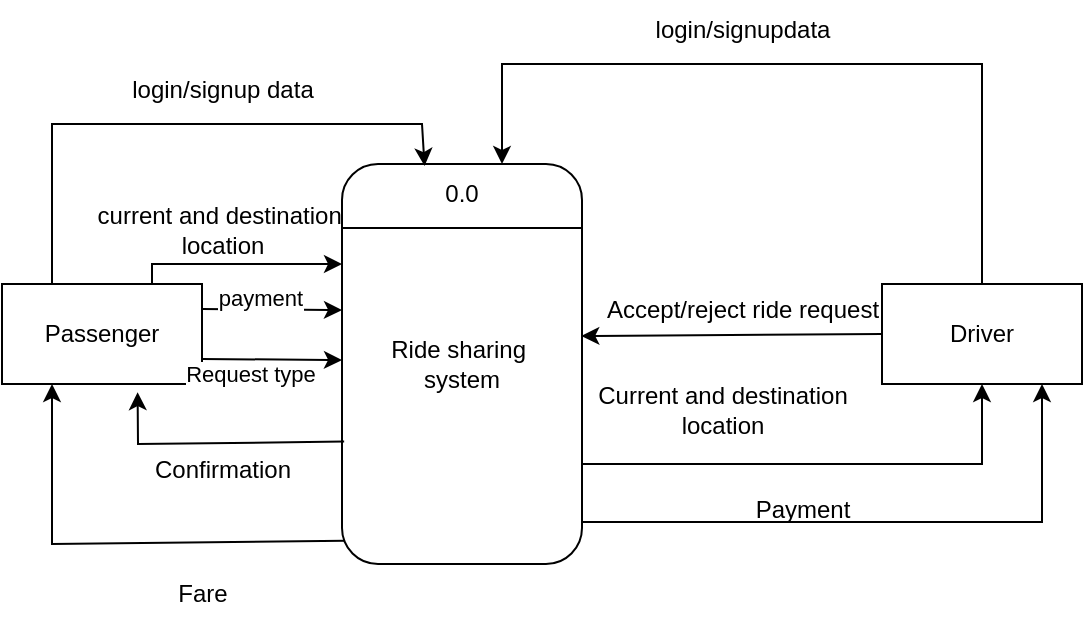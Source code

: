 <mxfile version="24.7.5" pages="3">
  <diagram name="Page-1" id="g0Rp4P3UHY9vCspjYgcO">
    <mxGraphModel dx="651" dy="766" grid="1" gridSize="10" guides="1" tooltips="1" connect="1" arrows="1" fold="1" page="1" pageScale="1" pageWidth="850" pageHeight="1100" math="0" shadow="0">
      <root>
        <mxCell id="0" />
        <mxCell id="1" parent="0" />
        <mxCell id="p2lw8mrRgmM8_jqOG38P-6" value="" style="group" vertex="1" connectable="0" parent="1">
          <mxGeometry x="240" y="290" width="120" height="200" as="geometry" />
        </mxCell>
        <mxCell id="p2lw8mrRgmM8_jqOG38P-3" value="Ride sharing&amp;nbsp;&lt;div&gt;system&lt;/div&gt;" style="rounded=1;whiteSpace=wrap;html=1;" vertex="1" parent="p2lw8mrRgmM8_jqOG38P-6">
          <mxGeometry width="120" height="200" as="geometry" />
        </mxCell>
        <mxCell id="p2lw8mrRgmM8_jqOG38P-5" value="" style="endArrow=none;html=1;rounded=0;" edge="1" parent="p2lw8mrRgmM8_jqOG38P-6">
          <mxGeometry width="50" height="50" relative="1" as="geometry">
            <mxPoint x="120" y="32" as="sourcePoint" />
            <mxPoint y="32" as="targetPoint" />
          </mxGeometry>
        </mxCell>
        <mxCell id="p2lw8mrRgmM8_jqOG38P-7" value="0.0" style="text;html=1;align=center;verticalAlign=middle;whiteSpace=wrap;rounded=0;" vertex="1" parent="p2lw8mrRgmM8_jqOG38P-6">
          <mxGeometry x="30" width="60" height="30" as="geometry" />
        </mxCell>
        <mxCell id="p2lw8mrRgmM8_jqOG38P-8" value="Passenger" style="html=1;dashed=0;whiteSpace=wrap;" vertex="1" parent="1">
          <mxGeometry x="70" y="350" width="100" height="50" as="geometry" />
        </mxCell>
        <mxCell id="p2lw8mrRgmM8_jqOG38P-9" value="" style="endArrow=classic;html=1;rounded=0;exitX=1;exitY=0.25;exitDx=0;exitDy=0;" edge="1" parent="1" source="p2lw8mrRgmM8_jqOG38P-8">
          <mxGeometry width="50" height="50" relative="1" as="geometry">
            <mxPoint x="140" y="400" as="sourcePoint" />
            <mxPoint x="240" y="363" as="targetPoint" />
          </mxGeometry>
        </mxCell>
        <mxCell id="p2lw8mrRgmM8_jqOG38P-29" value="payment" style="edgeLabel;html=1;align=center;verticalAlign=middle;resizable=0;points=[];" vertex="1" connectable="0" parent="p2lw8mrRgmM8_jqOG38P-9">
          <mxGeometry x="-0.136" y="6" relative="1" as="geometry">
            <mxPoint x="-1" as="offset" />
          </mxGeometry>
        </mxCell>
        <mxCell id="p2lw8mrRgmM8_jqOG38P-10" value="" style="endArrow=classic;html=1;rounded=0;exitX=1;exitY=0.75;exitDx=0;exitDy=0;" edge="1" parent="1" source="p2lw8mrRgmM8_jqOG38P-8">
          <mxGeometry width="50" height="50" relative="1" as="geometry">
            <mxPoint x="140" y="400" as="sourcePoint" />
            <mxPoint x="240" y="388" as="targetPoint" />
          </mxGeometry>
        </mxCell>
        <mxCell id="p2lw8mrRgmM8_jqOG38P-30" value="Request type" style="edgeLabel;html=1;align=center;verticalAlign=middle;resizable=0;points=[];" vertex="1" connectable="0" parent="p2lw8mrRgmM8_jqOG38P-10">
          <mxGeometry x="-0.289" y="-7" relative="1" as="geometry">
            <mxPoint x="-1" as="offset" />
          </mxGeometry>
        </mxCell>
        <mxCell id="p2lw8mrRgmM8_jqOG38P-11" value="" style="endArrow=classic;html=1;rounded=0;exitX=0.75;exitY=0;exitDx=0;exitDy=0;entryX=0;entryY=0.25;entryDx=0;entryDy=0;" edge="1" parent="1" source="p2lw8mrRgmM8_jqOG38P-8" target="p2lw8mrRgmM8_jqOG38P-3">
          <mxGeometry width="50" height="50" relative="1" as="geometry">
            <mxPoint x="140" y="400" as="sourcePoint" />
            <mxPoint x="190" y="350" as="targetPoint" />
            <Array as="points">
              <mxPoint x="145" y="340" />
            </Array>
          </mxGeometry>
        </mxCell>
        <mxCell id="p2lw8mrRgmM8_jqOG38P-12" value="" style="endArrow=classic;html=1;rounded=0;exitX=0.009;exitY=0.694;exitDx=0;exitDy=0;exitPerimeter=0;entryX=0.678;entryY=1.082;entryDx=0;entryDy=0;entryPerimeter=0;" edge="1" parent="1" source="p2lw8mrRgmM8_jqOG38P-3" target="p2lw8mrRgmM8_jqOG38P-8">
          <mxGeometry width="50" height="50" relative="1" as="geometry">
            <mxPoint x="140" y="400" as="sourcePoint" />
            <mxPoint x="190" y="350" as="targetPoint" />
            <Array as="points">
              <mxPoint x="138" y="430" />
            </Array>
          </mxGeometry>
        </mxCell>
        <mxCell id="p2lw8mrRgmM8_jqOG38P-13" value="" style="endArrow=classic;html=1;rounded=0;exitX=0.25;exitY=0;exitDx=0;exitDy=0;entryX=0.188;entryY=0.035;entryDx=0;entryDy=0;entryPerimeter=0;" edge="1" parent="1" source="p2lw8mrRgmM8_jqOG38P-8" target="p2lw8mrRgmM8_jqOG38P-7">
          <mxGeometry width="50" height="50" relative="1" as="geometry">
            <mxPoint x="140" y="400" as="sourcePoint" />
            <mxPoint x="190" y="350" as="targetPoint" />
            <Array as="points">
              <mxPoint x="95" y="270" />
              <mxPoint x="280" y="270" />
            </Array>
          </mxGeometry>
        </mxCell>
        <mxCell id="p2lw8mrRgmM8_jqOG38P-14" value="" style="endArrow=classic;html=1;rounded=0;exitX=0.013;exitY=0.942;exitDx=0;exitDy=0;exitPerimeter=0;entryX=0.25;entryY=1;entryDx=0;entryDy=0;" edge="1" parent="1" source="p2lw8mrRgmM8_jqOG38P-3" target="p2lw8mrRgmM8_jqOG38P-8">
          <mxGeometry width="50" height="50" relative="1" as="geometry">
            <mxPoint x="140" y="440" as="sourcePoint" />
            <mxPoint x="100" y="410" as="targetPoint" />
            <Array as="points">
              <mxPoint x="95" y="480" />
            </Array>
          </mxGeometry>
        </mxCell>
        <mxCell id="p2lw8mrRgmM8_jqOG38P-22" value="Driver" style="html=1;dashed=0;whiteSpace=wrap;" vertex="1" parent="1">
          <mxGeometry x="510" y="350" width="100" height="50" as="geometry" />
        </mxCell>
        <mxCell id="p2lw8mrRgmM8_jqOG38P-23" value="" style="endArrow=classic;html=1;rounded=0;exitX=0;exitY=0.5;exitDx=0;exitDy=0;entryX=0.997;entryY=0.43;entryDx=0;entryDy=0;entryPerimeter=0;" edge="1" parent="1" source="p2lw8mrRgmM8_jqOG38P-22" target="p2lw8mrRgmM8_jqOG38P-3">
          <mxGeometry width="50" height="50" relative="1" as="geometry">
            <mxPoint x="470" y="350" as="sourcePoint" />
            <mxPoint x="520" y="300" as="targetPoint" />
          </mxGeometry>
        </mxCell>
        <mxCell id="p2lw8mrRgmM8_jqOG38P-24" value="" style="endArrow=classic;html=1;rounded=0;entryX=0.5;entryY=1;entryDx=0;entryDy=0;" edge="1" parent="1" target="p2lw8mrRgmM8_jqOG38P-22">
          <mxGeometry width="50" height="50" relative="1" as="geometry">
            <mxPoint x="360" y="440" as="sourcePoint" />
            <mxPoint x="520" y="300" as="targetPoint" />
            <Array as="points">
              <mxPoint x="560" y="440" />
            </Array>
          </mxGeometry>
        </mxCell>
        <mxCell id="p2lw8mrRgmM8_jqOG38P-25" value="" style="endArrow=classic;html=1;rounded=0;exitX=1;exitY=1;exitDx=0;exitDy=0;" edge="1" parent="1">
          <mxGeometry width="50" height="50" relative="1" as="geometry">
            <mxPoint x="360" y="469" as="sourcePoint" />
            <mxPoint x="590" y="400" as="targetPoint" />
            <Array as="points">
              <mxPoint x="590" y="469" />
            </Array>
          </mxGeometry>
        </mxCell>
        <mxCell id="p2lw8mrRgmM8_jqOG38P-26" value="" style="endArrow=classic;html=1;rounded=0;exitX=0.5;exitY=0;exitDx=0;exitDy=0;" edge="1" parent="1" source="p2lw8mrRgmM8_jqOG38P-22">
          <mxGeometry width="50" height="50" relative="1" as="geometry">
            <mxPoint x="470" y="350" as="sourcePoint" />
            <mxPoint x="320" y="290" as="targetPoint" />
            <Array as="points">
              <mxPoint x="560" y="240" />
              <mxPoint x="320" y="240" />
            </Array>
          </mxGeometry>
        </mxCell>
        <mxCell id="p2lw8mrRgmM8_jqOG38P-27" value="login/signup data" style="text;html=1;align=center;verticalAlign=middle;resizable=0;points=[];autosize=1;strokeColor=none;fillColor=none;" vertex="1" parent="1">
          <mxGeometry x="125" y="238" width="110" height="30" as="geometry" />
        </mxCell>
        <mxCell id="p2lw8mrRgmM8_jqOG38P-28" value="current and destination&amp;nbsp;&lt;div&gt;location&lt;/div&gt;" style="text;html=1;align=center;verticalAlign=middle;resizable=0;points=[];autosize=1;strokeColor=none;fillColor=none;" vertex="1" parent="1">
          <mxGeometry x="105" y="303" width="150" height="40" as="geometry" />
        </mxCell>
        <mxCell id="p2lw8mrRgmM8_jqOG38P-31" value="Confirmation" style="text;html=1;align=center;verticalAlign=middle;resizable=0;points=[];autosize=1;strokeColor=none;fillColor=none;" vertex="1" parent="1">
          <mxGeometry x="135" y="428" width="90" height="30" as="geometry" />
        </mxCell>
        <mxCell id="p2lw8mrRgmM8_jqOG38P-32" value="Fare" style="text;html=1;align=center;verticalAlign=middle;resizable=0;points=[];autosize=1;strokeColor=none;fillColor=none;" vertex="1" parent="1">
          <mxGeometry x="145" y="490" width="50" height="30" as="geometry" />
        </mxCell>
        <mxCell id="p2lw8mrRgmM8_jqOG38P-33" value="login/signupdata" style="text;html=1;align=center;verticalAlign=middle;resizable=0;points=[];autosize=1;strokeColor=none;fillColor=none;" vertex="1" parent="1">
          <mxGeometry x="385" y="208" width="110" height="30" as="geometry" />
        </mxCell>
        <mxCell id="p2lw8mrRgmM8_jqOG38P-34" value="Accept/reject ride request" style="text;html=1;align=center;verticalAlign=middle;resizable=0;points=[];autosize=1;strokeColor=none;fillColor=none;" vertex="1" parent="1">
          <mxGeometry x="360" y="348" width="160" height="30" as="geometry" />
        </mxCell>
        <mxCell id="p2lw8mrRgmM8_jqOG38P-35" value="Current and destination&lt;div&gt;location&lt;/div&gt;" style="text;html=1;align=center;verticalAlign=middle;resizable=0;points=[];autosize=1;strokeColor=none;fillColor=none;" vertex="1" parent="1">
          <mxGeometry x="355" y="393" width="150" height="40" as="geometry" />
        </mxCell>
        <mxCell id="p2lw8mrRgmM8_jqOG38P-36" value="Payment" style="text;html=1;align=center;verticalAlign=middle;resizable=0;points=[];autosize=1;strokeColor=none;fillColor=none;" vertex="1" parent="1">
          <mxGeometry x="435" y="448" width="70" height="30" as="geometry" />
        </mxCell>
      </root>
    </mxGraphModel>
  </diagram>
  <diagram id="vy8vM3PKgYbafkhkuM1J" name="Page-2">
    <mxGraphModel dx="947" dy="1115" grid="1" gridSize="10" guides="1" tooltips="1" connect="1" arrows="1" fold="1" page="1" pageScale="1" pageWidth="850" pageHeight="1100" math="0" shadow="0">
      <root>
        <mxCell id="0" />
        <mxCell id="1" parent="0" />
        <mxCell id="8CwYcmFFkpGpkzOHsMIh-1" value="" style="group" vertex="1" connectable="0" parent="1">
          <mxGeometry x="240" y="290" width="120" height="200" as="geometry" />
        </mxCell>
        <mxCell id="8CwYcmFFkpGpkzOHsMIh-2" value="Ride management&lt;div&gt;system&lt;/div&gt;" style="rounded=1;whiteSpace=wrap;html=1;" vertex="1" parent="8CwYcmFFkpGpkzOHsMIh-1">
          <mxGeometry width="120" height="200" as="geometry" />
        </mxCell>
        <mxCell id="8CwYcmFFkpGpkzOHsMIh-3" value="" style="endArrow=none;html=1;rounded=0;" edge="1" parent="8CwYcmFFkpGpkzOHsMIh-1">
          <mxGeometry width="50" height="50" relative="1" as="geometry">
            <mxPoint x="120" y="32" as="sourcePoint" />
            <mxPoint y="32" as="targetPoint" />
          </mxGeometry>
        </mxCell>
        <mxCell id="8CwYcmFFkpGpkzOHsMIh-4" value="1.0" style="text;html=1;align=center;verticalAlign=middle;whiteSpace=wrap;rounded=0;" vertex="1" parent="8CwYcmFFkpGpkzOHsMIh-1">
          <mxGeometry x="30" width="60" height="30" as="geometry" />
        </mxCell>
        <mxCell id="8CwYcmFFkpGpkzOHsMIh-5" value="Passenger" style="html=1;dashed=0;whiteSpace=wrap;" vertex="1" parent="1">
          <mxGeometry x="70" y="350" width="100" height="50" as="geometry" />
        </mxCell>
        <mxCell id="8CwYcmFFkpGpkzOHsMIh-6" value="" style="endArrow=classic;html=1;rounded=0;exitX=1;exitY=0.25;exitDx=0;exitDy=0;" edge="1" parent="1" source="8CwYcmFFkpGpkzOHsMIh-5">
          <mxGeometry width="50" height="50" relative="1" as="geometry">
            <mxPoint x="140" y="400" as="sourcePoint" />
            <mxPoint x="240" y="363" as="targetPoint" />
          </mxGeometry>
        </mxCell>
        <mxCell id="8CwYcmFFkpGpkzOHsMIh-7" value="payment" style="edgeLabel;html=1;align=center;verticalAlign=middle;resizable=0;points=[];" vertex="1" connectable="0" parent="8CwYcmFFkpGpkzOHsMIh-6">
          <mxGeometry x="-0.136" y="6" relative="1" as="geometry">
            <mxPoint x="-1" y="-3" as="offset" />
          </mxGeometry>
        </mxCell>
        <mxCell id="8CwYcmFFkpGpkzOHsMIh-8" value="" style="endArrow=classic;html=1;rounded=0;exitX=1;exitY=0.75;exitDx=0;exitDy=0;" edge="1" parent="1" source="8CwYcmFFkpGpkzOHsMIh-5">
          <mxGeometry width="50" height="50" relative="1" as="geometry">
            <mxPoint x="140" y="400" as="sourcePoint" />
            <mxPoint x="240" y="388" as="targetPoint" />
          </mxGeometry>
        </mxCell>
        <mxCell id="8CwYcmFFkpGpkzOHsMIh-9" value="Request type" style="edgeLabel;html=1;align=center;verticalAlign=middle;resizable=0;points=[];" vertex="1" connectable="0" parent="8CwYcmFFkpGpkzOHsMIh-8">
          <mxGeometry x="-0.289" y="-7" relative="1" as="geometry">
            <mxPoint x="-1" as="offset" />
          </mxGeometry>
        </mxCell>
        <mxCell id="8CwYcmFFkpGpkzOHsMIh-10" value="" style="endArrow=classic;html=1;rounded=0;exitX=0.75;exitY=0;exitDx=0;exitDy=0;entryX=0;entryY=0.25;entryDx=0;entryDy=0;" edge="1" parent="1" source="8CwYcmFFkpGpkzOHsMIh-5" target="8CwYcmFFkpGpkzOHsMIh-2">
          <mxGeometry width="50" height="50" relative="1" as="geometry">
            <mxPoint x="140" y="400" as="sourcePoint" />
            <mxPoint x="190" y="350" as="targetPoint" />
            <Array as="points">
              <mxPoint x="145" y="340" />
            </Array>
          </mxGeometry>
        </mxCell>
        <mxCell id="8CwYcmFFkpGpkzOHsMIh-11" value="" style="endArrow=classic;html=1;rounded=0;exitX=0.009;exitY=0.694;exitDx=0;exitDy=0;exitPerimeter=0;entryX=0.678;entryY=1.082;entryDx=0;entryDy=0;entryPerimeter=0;" edge="1" parent="1" source="8CwYcmFFkpGpkzOHsMIh-2" target="8CwYcmFFkpGpkzOHsMIh-5">
          <mxGeometry width="50" height="50" relative="1" as="geometry">
            <mxPoint x="140" y="400" as="sourcePoint" />
            <mxPoint x="190" y="350" as="targetPoint" />
            <Array as="points">
              <mxPoint x="138" y="430" />
            </Array>
          </mxGeometry>
        </mxCell>
        <mxCell id="8CwYcmFFkpGpkzOHsMIh-13" value="" style="endArrow=classic;html=1;rounded=0;exitX=0.013;exitY=0.942;exitDx=0;exitDy=0;exitPerimeter=0;entryX=0.5;entryY=1;entryDx=0;entryDy=0;" edge="1" parent="1" source="8CwYcmFFkpGpkzOHsMIh-2" target="8CwYcmFFkpGpkzOHsMIh-5">
          <mxGeometry width="50" height="50" relative="1" as="geometry">
            <mxPoint x="140" y="440" as="sourcePoint" />
            <mxPoint x="100" y="410" as="targetPoint" />
            <Array as="points">
              <mxPoint x="120" y="480" />
            </Array>
          </mxGeometry>
        </mxCell>
        <mxCell id="8CwYcmFFkpGpkzOHsMIh-14" value="Driver" style="html=1;dashed=0;whiteSpace=wrap;" vertex="1" parent="1">
          <mxGeometry x="510" y="350" width="100" height="50" as="geometry" />
        </mxCell>
        <mxCell id="8CwYcmFFkpGpkzOHsMIh-15" value="" style="endArrow=classic;html=1;rounded=0;exitX=0;exitY=0.5;exitDx=0;exitDy=0;entryX=0.997;entryY=0.43;entryDx=0;entryDy=0;entryPerimeter=0;" edge="1" parent="1" source="8CwYcmFFkpGpkzOHsMIh-14" target="8CwYcmFFkpGpkzOHsMIh-2">
          <mxGeometry width="50" height="50" relative="1" as="geometry">
            <mxPoint x="470" y="350" as="sourcePoint" />
            <mxPoint x="520" y="300" as="targetPoint" />
          </mxGeometry>
        </mxCell>
        <mxCell id="8CwYcmFFkpGpkzOHsMIh-16" value="" style="endArrow=classic;html=1;rounded=0;entryX=0.5;entryY=1;entryDx=0;entryDy=0;" edge="1" parent="1" target="8CwYcmFFkpGpkzOHsMIh-14">
          <mxGeometry width="50" height="50" relative="1" as="geometry">
            <mxPoint x="360" y="440" as="sourcePoint" />
            <mxPoint x="520" y="300" as="targetPoint" />
            <Array as="points">
              <mxPoint x="560" y="440" />
            </Array>
          </mxGeometry>
        </mxCell>
        <mxCell id="8CwYcmFFkpGpkzOHsMIh-18" value="" style="endArrow=classic;html=1;rounded=0;exitX=0.5;exitY=0;exitDx=0;exitDy=0;" edge="1" parent="1" source="8CwYcmFFkpGpkzOHsMIh-14">
          <mxGeometry width="50" height="50" relative="1" as="geometry">
            <mxPoint x="470" y="350" as="sourcePoint" />
            <mxPoint x="320" y="290" as="targetPoint" />
            <Array as="points">
              <mxPoint x="560" y="240" />
              <mxPoint x="320" y="240" />
            </Array>
          </mxGeometry>
        </mxCell>
        <mxCell id="8CwYcmFFkpGpkzOHsMIh-20" value="Puckup and destination&amp;nbsp;&lt;div&gt;location&lt;/div&gt;" style="text;html=1;align=center;verticalAlign=middle;resizable=0;points=[];autosize=1;strokeColor=none;fillColor=none;" vertex="1" parent="1">
          <mxGeometry x="105" y="303" width="150" height="40" as="geometry" />
        </mxCell>
        <mxCell id="8CwYcmFFkpGpkzOHsMIh-21" value="Confirmation" style="text;html=1;align=center;verticalAlign=middle;resizable=0;points=[];autosize=1;strokeColor=none;fillColor=none;" vertex="1" parent="1">
          <mxGeometry x="135" y="428" width="90" height="30" as="geometry" />
        </mxCell>
        <mxCell id="8CwYcmFFkpGpkzOHsMIh-22" value="Fare" style="text;html=1;align=center;verticalAlign=middle;resizable=0;points=[];autosize=1;strokeColor=none;fillColor=none;" vertex="1" parent="1">
          <mxGeometry x="145" y="490" width="50" height="30" as="geometry" />
        </mxCell>
        <mxCell id="8CwYcmFFkpGpkzOHsMIh-23" value="login/signupdata" style="text;html=1;align=center;verticalAlign=middle;resizable=0;points=[];autosize=1;strokeColor=none;fillColor=none;" vertex="1" parent="1">
          <mxGeometry x="385" y="208" width="110" height="30" as="geometry" />
        </mxCell>
        <mxCell id="8CwYcmFFkpGpkzOHsMIh-24" value="Accept/reject ride request" style="text;html=1;align=center;verticalAlign=middle;resizable=0;points=[];autosize=1;strokeColor=none;fillColor=none;" vertex="1" parent="1">
          <mxGeometry x="360" y="348" width="160" height="30" as="geometry" />
        </mxCell>
        <mxCell id="8CwYcmFFkpGpkzOHsMIh-25" value="Pickup and destination&lt;div&gt;location&lt;/div&gt;" style="text;html=1;align=center;verticalAlign=middle;resizable=0;points=[];autosize=1;strokeColor=none;fillColor=none;" vertex="1" parent="1">
          <mxGeometry x="360" y="393" width="140" height="40" as="geometry" />
        </mxCell>
        <mxCell id="8CwYcmFFkpGpkzOHsMIh-27" value="" style="endArrow=classic;html=1;rounded=0;entryX=0.998;entryY=0.186;entryDx=0;entryDy=0;entryPerimeter=0;" edge="1" parent="1" target="8CwYcmFFkpGpkzOHsMIh-2">
          <mxGeometry width="50" height="50" relative="1" as="geometry">
            <mxPoint x="530" y="353" as="sourcePoint" />
            <mxPoint x="360" y="340" as="targetPoint" />
            <Array as="points">
              <mxPoint x="530" y="330" />
            </Array>
          </mxGeometry>
        </mxCell>
        <mxCell id="8CwYcmFFkpGpkzOHsMIh-28" value="Vehicle type" style="text;html=1;align=center;verticalAlign=middle;resizable=0;points=[];autosize=1;strokeColor=none;fillColor=none;" vertex="1" parent="1">
          <mxGeometry x="415" y="298" width="90" height="30" as="geometry" />
        </mxCell>
        <mxCell id="8CwYcmFFkpGpkzOHsMIh-29" value="" style="group" vertex="1" connectable="0" parent="1">
          <mxGeometry x="240" y="520" width="120" height="200" as="geometry" />
        </mxCell>
        <mxCell id="8CwYcmFFkpGpkzOHsMIh-30" value="Login/Signup&amp;nbsp;&lt;div&gt;systen&lt;/div&gt;" style="rounded=1;whiteSpace=wrap;html=1;" vertex="1" parent="8CwYcmFFkpGpkzOHsMIh-29">
          <mxGeometry width="120" height="200" as="geometry" />
        </mxCell>
        <mxCell id="8CwYcmFFkpGpkzOHsMIh-31" value="" style="endArrow=none;html=1;rounded=0;" edge="1" parent="8CwYcmFFkpGpkzOHsMIh-29">
          <mxGeometry width="50" height="50" relative="1" as="geometry">
            <mxPoint x="120" y="32" as="sourcePoint" />
            <mxPoint y="32" as="targetPoint" />
          </mxGeometry>
        </mxCell>
        <mxCell id="8CwYcmFFkpGpkzOHsMIh-32" value="1.2" style="text;html=1;align=center;verticalAlign=middle;whiteSpace=wrap;rounded=0;" vertex="1" parent="8CwYcmFFkpGpkzOHsMIh-29">
          <mxGeometry x="30" width="60" height="30" as="geometry" />
        </mxCell>
        <mxCell id="8CwYcmFFkpGpkzOHsMIh-33" value="" style="group" vertex="1" connectable="0" parent="1">
          <mxGeometry x="220" y="10" width="120" height="200" as="geometry" />
        </mxCell>
        <mxCell id="8CwYcmFFkpGpkzOHsMIh-34" value="Billing system" style="rounded=1;whiteSpace=wrap;html=1;" vertex="1" parent="8CwYcmFFkpGpkzOHsMIh-33">
          <mxGeometry width="120" height="200" as="geometry" />
        </mxCell>
        <mxCell id="8CwYcmFFkpGpkzOHsMIh-35" value="" style="endArrow=none;html=1;rounded=0;" edge="1" parent="8CwYcmFFkpGpkzOHsMIh-33">
          <mxGeometry width="50" height="50" relative="1" as="geometry">
            <mxPoint x="120" y="32" as="sourcePoint" />
            <mxPoint y="32" as="targetPoint" />
          </mxGeometry>
        </mxCell>
        <mxCell id="8CwYcmFFkpGpkzOHsMIh-36" value="1.1" style="text;html=1;align=center;verticalAlign=middle;whiteSpace=wrap;rounded=0;" vertex="1" parent="8CwYcmFFkpGpkzOHsMIh-33">
          <mxGeometry x="30" width="60" height="30" as="geometry" />
        </mxCell>
        <mxCell id="8CwYcmFFkpGpkzOHsMIh-37" value="" style="endArrow=classic;html=1;rounded=0;exitX=0.25;exitY=0;exitDx=0;exitDy=0;entryX=0;entryY=0.55;entryDx=0;entryDy=0;entryPerimeter=0;" edge="1" parent="1" source="8CwYcmFFkpGpkzOHsMIh-5" target="8CwYcmFFkpGpkzOHsMIh-34">
          <mxGeometry width="50" height="50" relative="1" as="geometry">
            <mxPoint x="240" y="350" as="sourcePoint" />
            <mxPoint x="220" y="110" as="targetPoint" />
            <Array as="points">
              <mxPoint x="100" y="120" />
            </Array>
          </mxGeometry>
        </mxCell>
        <mxCell id="8CwYcmFFkpGpkzOHsMIh-38" value="" style="endArrow=classic;html=1;rounded=0;exitX=-0.004;exitY=0.313;exitDx=0;exitDy=0;exitPerimeter=0;entryX=0;entryY=0;entryDx=0;entryDy=0;" edge="1" parent="1" source="8CwYcmFFkpGpkzOHsMIh-34" target="8CwYcmFFkpGpkzOHsMIh-5">
          <mxGeometry width="50" height="50" relative="1" as="geometry">
            <mxPoint x="240" y="350" as="sourcePoint" />
            <mxPoint x="290" y="300" as="targetPoint" />
            <Array as="points">
              <mxPoint x="70" y="73" />
            </Array>
          </mxGeometry>
        </mxCell>
        <mxCell id="8CwYcmFFkpGpkzOHsMIh-39" value="" style="endArrow=classic;html=1;rounded=0;exitX=0.363;exitY=1.051;exitDx=0;exitDy=0;exitPerimeter=0;entryX=0.004;entryY=0.453;entryDx=0;entryDy=0;entryPerimeter=0;" edge="1" parent="1" source="8CwYcmFFkpGpkzOHsMIh-5" target="8CwYcmFFkpGpkzOHsMIh-30">
          <mxGeometry width="50" height="50" relative="1" as="geometry">
            <mxPoint x="260" y="420" as="sourcePoint" />
            <mxPoint x="310" y="370" as="targetPoint" />
            <Array as="points">
              <mxPoint x="106" y="611" />
            </Array>
          </mxGeometry>
        </mxCell>
        <mxCell id="8CwYcmFFkpGpkzOHsMIh-40" value="" style="endArrow=classic;html=1;rounded=0;exitX=0.035;exitY=0.896;exitDx=0;exitDy=0;exitPerimeter=0;" edge="1" parent="1" source="8CwYcmFFkpGpkzOHsMIh-30">
          <mxGeometry width="50" height="50" relative="1" as="geometry">
            <mxPoint x="230" y="690" as="sourcePoint" />
            <mxPoint x="84" y="400" as="targetPoint" />
            <Array as="points">
              <mxPoint x="80" y="700" />
            </Array>
          </mxGeometry>
        </mxCell>
        <mxCell id="8CwYcmFFkpGpkzOHsMIh-42" value="D2&amp;nbsp; &amp;nbsp; &amp;nbsp;Payment Record" style="html=1;dashed=0;whiteSpace=wrap;shape=mxgraph.dfd.dataStoreID;align=left;spacingLeft=3;points=[[0,0],[0.5,0],[1,0],[0,0.5],[1,0.5],[0,1],[0.5,1],[1,1]];" vertex="1" parent="1">
          <mxGeometry x="461" y="95" width="139" height="30" as="geometry" />
        </mxCell>
        <mxCell id="8CwYcmFFkpGpkzOHsMIh-43" value="D1&amp;nbsp; &amp;nbsp; &amp;nbsp;Ride Record" style="html=1;dashed=0;whiteSpace=wrap;shape=mxgraph.dfd.dataStoreID;align=left;spacingLeft=3;points=[[0,0],[0.5,0],[1,0],[0,0.5],[1,0.5],[0,1],[0.5,1],[1,1]];" vertex="1" parent="1">
          <mxGeometry x="450" y="480" width="129" height="30" as="geometry" />
        </mxCell>
        <mxCell id="8CwYcmFFkpGpkzOHsMIh-44" value="D3&amp;nbsp; &amp;nbsp; &amp;nbsp; User Record" style="html=1;dashed=0;whiteSpace=wrap;shape=mxgraph.dfd.dataStoreID;align=left;spacingLeft=3;points=[[0,0],[0.5,0],[1,0],[0,0.5],[1,0.5],[0,1],[0.5,1],[1,1]];" vertex="1" parent="1">
          <mxGeometry x="440" y="660" width="139" height="30" as="geometry" />
        </mxCell>
        <mxCell id="8CwYcmFFkpGpkzOHsMIh-45" value="" style="endArrow=classic;html=1;rounded=0;exitX=1;exitY=0.75;exitDx=0;exitDy=0;entryX=0.917;entryY=0.45;entryDx=0;entryDy=0;entryPerimeter=0;" edge="1" parent="1" source="8CwYcmFFkpGpkzOHsMIh-14">
          <mxGeometry width="50" height="50" relative="1" as="geometry">
            <mxPoint x="621" y="388.5" as="sourcePoint" />
            <mxPoint x="361.04" y="611" as="targetPoint" />
            <Array as="points">
              <mxPoint x="620" y="388" />
              <mxPoint x="621" y="611" />
            </Array>
          </mxGeometry>
        </mxCell>
        <mxCell id="8CwYcmFFkpGpkzOHsMIh-46" value="" style="endArrow=classic;html=1;rounded=0;entryX=0;entryY=0.5;entryDx=0;entryDy=0;" edge="1" parent="1" target="8CwYcmFFkpGpkzOHsMIh-43">
          <mxGeometry width="50" height="50" relative="1" as="geometry">
            <mxPoint x="320" y="495" as="sourcePoint" />
            <mxPoint x="450" y="320" as="targetPoint" />
            <Array as="points">
              <mxPoint x="380" y="510" />
            </Array>
          </mxGeometry>
        </mxCell>
        <mxCell id="8CwYcmFFkpGpkzOHsMIh-47" value="Update fare and location" style="text;html=1;align=center;verticalAlign=middle;resizable=0;points=[];autosize=1;strokeColor=none;fillColor=none;" vertex="1" parent="1">
          <mxGeometry x="365" y="458" width="150" height="30" as="geometry" />
        </mxCell>
        <mxCell id="8CwYcmFFkpGpkzOHsMIh-48" value="Login/signup data" style="text;html=1;align=center;verticalAlign=middle;resizable=0;points=[];autosize=1;strokeColor=none;fillColor=none;" vertex="1" parent="1">
          <mxGeometry x="360" y="570" width="120" height="30" as="geometry" />
        </mxCell>
        <mxCell id="8CwYcmFFkpGpkzOHsMIh-49" value="" style="endArrow=classic;html=1;rounded=0;entryX=1;entryY=0.25;entryDx=0;entryDy=0;exitX=1;exitY=0.6;exitDx=0;exitDy=0;exitPerimeter=0;" edge="1" parent="1" source="8CwYcmFFkpGpkzOHsMIh-30" target="8CwYcmFFkpGpkzOHsMIh-14">
          <mxGeometry width="50" height="50" relative="1" as="geometry">
            <mxPoint x="780" y="680" as="sourcePoint" />
            <mxPoint x="380" y="620" as="targetPoint" />
            <Array as="points">
              <mxPoint x="670" y="640" />
              <mxPoint x="670" y="363" />
            </Array>
          </mxGeometry>
        </mxCell>
        <mxCell id="8CwYcmFFkpGpkzOHsMIh-50" value="login/signup data" style="text;html=1;align=center;verticalAlign=middle;resizable=0;points=[];autosize=1;strokeColor=none;fillColor=none;" vertex="1" parent="1">
          <mxGeometry x="115" y="578" width="110" height="30" as="geometry" />
        </mxCell>
        <mxCell id="8CwYcmFFkpGpkzOHsMIh-51" value="Confirmation" style="text;html=1;align=center;verticalAlign=middle;resizable=0;points=[];autosize=1;strokeColor=none;fillColor=none;" vertex="1" parent="1">
          <mxGeometry x="90" y="700" width="90" height="30" as="geometry" />
        </mxCell>
        <mxCell id="8CwYcmFFkpGpkzOHsMIh-52" value="" style="endArrow=classic;html=1;rounded=0;exitX=0.667;exitY=1;exitDx=0;exitDy=0;exitPerimeter=0;entryX=0.296;entryY=1.114;entryDx=0;entryDy=0;entryPerimeter=0;" edge="1" parent="1" source="8CwYcmFFkpGpkzOHsMIh-30" target="8CwYcmFFkpGpkzOHsMIh-44">
          <mxGeometry width="50" height="50" relative="1" as="geometry">
            <mxPoint x="320" y="400" as="sourcePoint" />
            <mxPoint x="440" y="700" as="targetPoint" />
            <Array as="points">
              <mxPoint x="320" y="760" />
              <mxPoint x="480" y="760" />
            </Array>
          </mxGeometry>
        </mxCell>
        <mxCell id="8CwYcmFFkpGpkzOHsMIh-53" value="Update&amp;nbsp;&lt;div&gt;database&lt;/div&gt;" style="text;html=1;align=center;verticalAlign=middle;resizable=0;points=[];autosize=1;strokeColor=none;fillColor=none;" vertex="1" parent="1">
          <mxGeometry x="348" y="720" width="70" height="40" as="geometry" />
        </mxCell>
        <mxCell id="8CwYcmFFkpGpkzOHsMIh-54" value="" style="group" vertex="1" connectable="0" parent="1">
          <mxGeometry x="650" y="120" width="120" height="200" as="geometry" />
        </mxCell>
        <mxCell id="8CwYcmFFkpGpkzOHsMIh-55" value="Driver Management" style="rounded=1;whiteSpace=wrap;html=1;" vertex="1" parent="8CwYcmFFkpGpkzOHsMIh-54">
          <mxGeometry width="120" height="200" as="geometry" />
        </mxCell>
        <mxCell id="8CwYcmFFkpGpkzOHsMIh-56" value="" style="endArrow=none;html=1;rounded=0;" edge="1" parent="8CwYcmFFkpGpkzOHsMIh-54">
          <mxGeometry width="50" height="50" relative="1" as="geometry">
            <mxPoint x="120" y="32" as="sourcePoint" />
            <mxPoint y="32" as="targetPoint" />
          </mxGeometry>
        </mxCell>
        <mxCell id="8CwYcmFFkpGpkzOHsMIh-57" value="1.3" style="text;html=1;align=center;verticalAlign=middle;whiteSpace=wrap;rounded=0;" vertex="1" parent="8CwYcmFFkpGpkzOHsMIh-54">
          <mxGeometry x="30" width="60" height="30" as="geometry" />
        </mxCell>
        <mxCell id="8CwYcmFFkpGpkzOHsMIh-58" value="" style="endArrow=classic;html=1;rounded=0;entryX=0.012;entryY=0.581;entryDx=0;entryDy=0;entryPerimeter=0;" edge="1" parent="1" target="8CwYcmFFkpGpkzOHsMIh-55">
          <mxGeometry width="50" height="50" relative="1" as="geometry">
            <mxPoint x="580" y="350" as="sourcePoint" />
            <mxPoint x="650" y="230" as="targetPoint" />
            <Array as="points">
              <mxPoint x="580" y="240" />
            </Array>
          </mxGeometry>
        </mxCell>
        <mxCell id="8CwYcmFFkpGpkzOHsMIh-59" value="Update Profile" style="edgeLabel;html=1;align=center;verticalAlign=middle;resizable=0;points=[];" vertex="1" connectable="0" parent="8CwYcmFFkpGpkzOHsMIh-58">
          <mxGeometry x="-0.462" y="-8" relative="1" as="geometry">
            <mxPoint x="12" y="-91" as="offset" />
          </mxGeometry>
        </mxCell>
        <mxCell id="8CwYcmFFkpGpkzOHsMIh-62" value="" style="endArrow=classic;html=1;rounded=0;exitX=0.75;exitY=0;exitDx=0;exitDy=0;entryX=0;entryY=0.65;entryDx=0;entryDy=0;entryPerimeter=0;" edge="1" parent="1" source="8CwYcmFFkpGpkzOHsMIh-14" target="8CwYcmFFkpGpkzOHsMIh-55">
          <mxGeometry width="50" height="50" relative="1" as="geometry">
            <mxPoint x="340" y="400" as="sourcePoint" />
            <mxPoint x="390" y="350" as="targetPoint" />
            <Array as="points">
              <mxPoint x="590" y="250" />
            </Array>
          </mxGeometry>
        </mxCell>
        <mxCell id="8CwYcmFFkpGpkzOHsMIh-63" value="Track&lt;div&gt;Earning&lt;/div&gt;" style="text;html=1;align=center;verticalAlign=middle;resizable=0;points=[];autosize=1;strokeColor=none;fillColor=none;" vertex="1" parent="1">
          <mxGeometry x="590" y="250" width="60" height="40" as="geometry" />
        </mxCell>
        <mxCell id="8CwYcmFFkpGpkzOHsMIh-64" value="" style="endArrow=classic;html=1;rounded=0;exitX=0.05;exitY=0.901;exitDx=0;exitDy=0;exitPerimeter=0;" edge="1" parent="1" source="8CwYcmFFkpGpkzOHsMIh-55">
          <mxGeometry width="50" height="50" relative="1" as="geometry">
            <mxPoint x="340" y="400" as="sourcePoint" />
            <mxPoint x="590" y="350" as="targetPoint" />
            <Array as="points">
              <mxPoint x="600" y="300" />
            </Array>
          </mxGeometry>
        </mxCell>
        <mxCell id="8CwYcmFFkpGpkzOHsMIh-65" value="Result" style="text;html=1;align=center;verticalAlign=middle;resizable=0;points=[];autosize=1;strokeColor=none;fillColor=none;" vertex="1" parent="1">
          <mxGeometry x="590" y="298" width="60" height="30" as="geometry" />
        </mxCell>
        <mxCell id="8CwYcmFFkpGpkzOHsMIh-66" value="" style="endArrow=classic;html=1;rounded=0;exitX=1;exitY=0.25;exitDx=0;exitDy=0;entryX=0.5;entryY=0;entryDx=0;entryDy=0;" edge="1" parent="1" source="8CwYcmFFkpGpkzOHsMIh-34" target="8CwYcmFFkpGpkzOHsMIh-42">
          <mxGeometry width="50" height="50" relative="1" as="geometry">
            <mxPoint x="340" y="400" as="sourcePoint" />
            <mxPoint x="390" y="350" as="targetPoint" />
            <Array as="points">
              <mxPoint x="531" y="60" />
            </Array>
          </mxGeometry>
        </mxCell>
        <mxCell id="8CwYcmFFkpGpkzOHsMIh-67" value="Update Receipt" style="text;html=1;align=center;verticalAlign=middle;resizable=0;points=[];autosize=1;strokeColor=none;fillColor=none;" vertex="1" parent="1">
          <mxGeometry x="395" y="38" width="110" height="30" as="geometry" />
        </mxCell>
        <mxCell id="8CwYcmFFkpGpkzOHsMIh-68" value="" style="endArrow=classic;html=1;rounded=0;exitX=0.803;exitY=0.976;exitDx=0;exitDy=0;exitPerimeter=0;entryX=0;entryY=0.25;entryDx=0;entryDy=0;" edge="1" parent="1" source="8CwYcmFFkpGpkzOHsMIh-42" target="8CwYcmFFkpGpkzOHsMIh-55">
          <mxGeometry width="50" height="50" relative="1" as="geometry">
            <mxPoint x="350" y="440" as="sourcePoint" />
            <mxPoint x="400" y="390" as="targetPoint" />
          </mxGeometry>
        </mxCell>
        <mxCell id="8CwYcmFFkpGpkzOHsMIh-69" value="Rider receipt" style="text;html=1;align=center;verticalAlign=middle;resizable=0;points=[];autosize=1;strokeColor=none;fillColor=none;" vertex="1" parent="1">
          <mxGeometry x="515" y="138" width="90" height="30" as="geometry" />
        </mxCell>
        <mxCell id="8CwYcmFFkpGpkzOHsMIh-70" value="" style="endArrow=classic;html=1;rounded=0;exitX=1;exitY=0;exitDx=0;exitDy=0;entryX=0.888;entryY=0.993;entryDx=0;entryDy=0;entryPerimeter=0;" edge="1" parent="1" source="8CwYcmFFkpGpkzOHsMIh-44" target="8CwYcmFFkpGpkzOHsMIh-55">
          <mxGeometry width="50" height="50" relative="1" as="geometry">
            <mxPoint x="390" y="440" as="sourcePoint" />
            <mxPoint x="440" y="390" as="targetPoint" />
            <Array as="points">
              <mxPoint x="757" y="660" />
            </Array>
          </mxGeometry>
        </mxCell>
        <mxCell id="8CwYcmFFkpGpkzOHsMIh-71" value="" style="endArrow=classic;html=1;rounded=0;exitX=1;exitY=0.5;exitDx=0;exitDy=0;entryX=0.5;entryY=1;entryDx=0;entryDy=0;" edge="1" parent="1" source="8CwYcmFFkpGpkzOHsMIh-43" target="8CwYcmFFkpGpkzOHsMIh-55">
          <mxGeometry width="50" height="50" relative="1" as="geometry">
            <mxPoint x="530" y="440" as="sourcePoint" />
            <mxPoint x="580" y="390" as="targetPoint" />
            <Array as="points">
              <mxPoint x="710" y="495" />
            </Array>
          </mxGeometry>
        </mxCell>
        <mxCell id="8CwYcmFFkpGpkzOHsMIh-72" value="Ride&amp;nbsp;&lt;div&gt;history&lt;/div&gt;" style="text;html=1;align=center;verticalAlign=middle;resizable=0;points=[];autosize=1;strokeColor=none;fillColor=none;" vertex="1" parent="1">
          <mxGeometry x="680" y="500" width="60" height="40" as="geometry" />
        </mxCell>
        <mxCell id="8CwYcmFFkpGpkzOHsMIh-73" value="Confirmation" style="text;html=1;align=center;verticalAlign=middle;resizable=0;points=[];autosize=1;strokeColor=none;fillColor=none;" vertex="1" parent="1">
          <mxGeometry x="455" y="618" width="90" height="30" as="geometry" />
        </mxCell>
        <mxCell id="8CwYcmFFkpGpkzOHsMIh-74" value="Driver&amp;nbsp;&lt;div&gt;login info&lt;/div&gt;" style="text;html=1;align=center;verticalAlign=middle;resizable=0;points=[];autosize=1;strokeColor=none;fillColor=none;" vertex="1" parent="1">
          <mxGeometry x="760" y="510" width="70" height="40" as="geometry" />
        </mxCell>
      </root>
    </mxGraphModel>
  </diagram>
  <diagram id="uxw0Nc6fFOfakHcaUBAI" name="Page-3">
    <mxGraphModel dx="1433" dy="690" grid="1" gridSize="10" guides="1" tooltips="1" connect="1" arrows="1" fold="1" page="1" pageScale="1" pageWidth="850" pageHeight="1100" math="0" shadow="0">
      <root>
        <mxCell id="0" />
        <mxCell id="1" parent="0" />
        <mxCell id="aLxlx2hwYD1kQGNf9TBM-1" value="" style="group" vertex="1" connectable="0" parent="1">
          <mxGeometry x="240" y="290" width="120" height="200" as="geometry" />
        </mxCell>
        <mxCell id="aLxlx2hwYD1kQGNf9TBM-2" value="Rider FInding System" style="rounded=1;whiteSpace=wrap;html=1;" vertex="1" parent="aLxlx2hwYD1kQGNf9TBM-1">
          <mxGeometry width="120" height="200" as="geometry" />
        </mxCell>
        <mxCell id="aLxlx2hwYD1kQGNf9TBM-3" value="" style="endArrow=none;html=1;rounded=0;" edge="1" parent="aLxlx2hwYD1kQGNf9TBM-1">
          <mxGeometry width="50" height="50" relative="1" as="geometry">
            <mxPoint x="120" y="32" as="sourcePoint" />
            <mxPoint y="32" as="targetPoint" />
          </mxGeometry>
        </mxCell>
        <mxCell id="aLxlx2hwYD1kQGNf9TBM-4" value="1.1.1" style="text;html=1;align=center;verticalAlign=middle;whiteSpace=wrap;rounded=0;" vertex="1" parent="aLxlx2hwYD1kQGNf9TBM-1">
          <mxGeometry x="30" width="60" height="30" as="geometry" />
        </mxCell>
        <mxCell id="aLxlx2hwYD1kQGNf9TBM-5" value="Passenger" style="html=1;dashed=0;whiteSpace=wrap;" vertex="1" parent="1">
          <mxGeometry x="70" y="350" width="100" height="50" as="geometry" />
        </mxCell>
        <mxCell id="aLxlx2hwYD1kQGNf9TBM-8" value="" style="endArrow=classic;html=1;rounded=0;exitX=1;exitY=0.75;exitDx=0;exitDy=0;" edge="1" parent="1" source="aLxlx2hwYD1kQGNf9TBM-5">
          <mxGeometry width="50" height="50" relative="1" as="geometry">
            <mxPoint x="140" y="400" as="sourcePoint" />
            <mxPoint x="240" y="388" as="targetPoint" />
          </mxGeometry>
        </mxCell>
        <mxCell id="aLxlx2hwYD1kQGNf9TBM-9" value="Request type" style="edgeLabel;html=1;align=center;verticalAlign=middle;resizable=0;points=[];" vertex="1" connectable="0" parent="aLxlx2hwYD1kQGNf9TBM-8">
          <mxGeometry x="-0.289" y="-7" relative="1" as="geometry">
            <mxPoint x="-1" as="offset" />
          </mxGeometry>
        </mxCell>
        <mxCell id="aLxlx2hwYD1kQGNf9TBM-10" value="" style="endArrow=classic;html=1;rounded=0;exitX=0.75;exitY=0;exitDx=0;exitDy=0;entryX=0;entryY=0.25;entryDx=0;entryDy=0;" edge="1" parent="1" source="aLxlx2hwYD1kQGNf9TBM-5" target="aLxlx2hwYD1kQGNf9TBM-2">
          <mxGeometry width="50" height="50" relative="1" as="geometry">
            <mxPoint x="140" y="400" as="sourcePoint" />
            <mxPoint x="190" y="350" as="targetPoint" />
            <Array as="points">
              <mxPoint x="145" y="340" />
            </Array>
          </mxGeometry>
        </mxCell>
        <mxCell id="aLxlx2hwYD1kQGNf9TBM-11" value="" style="endArrow=classic;html=1;rounded=0;exitX=0.009;exitY=0.694;exitDx=0;exitDy=0;exitPerimeter=0;entryX=0.678;entryY=1.082;entryDx=0;entryDy=0;entryPerimeter=0;" edge="1" parent="1" source="aLxlx2hwYD1kQGNf9TBM-2" target="aLxlx2hwYD1kQGNf9TBM-5">
          <mxGeometry width="50" height="50" relative="1" as="geometry">
            <mxPoint x="140" y="400" as="sourcePoint" />
            <mxPoint x="190" y="350" as="targetPoint" />
            <Array as="points">
              <mxPoint x="138" y="430" />
            </Array>
          </mxGeometry>
        </mxCell>
        <mxCell id="aLxlx2hwYD1kQGNf9TBM-12" value="" style="endArrow=classic;html=1;rounded=0;exitX=0.013;exitY=0.942;exitDx=0;exitDy=0;exitPerimeter=0;entryX=0.5;entryY=1;entryDx=0;entryDy=0;" edge="1" parent="1" source="aLxlx2hwYD1kQGNf9TBM-2" target="aLxlx2hwYD1kQGNf9TBM-5">
          <mxGeometry width="50" height="50" relative="1" as="geometry">
            <mxPoint x="140" y="440" as="sourcePoint" />
            <mxPoint x="100" y="410" as="targetPoint" />
            <Array as="points">
              <mxPoint x="120" y="480" />
            </Array>
          </mxGeometry>
        </mxCell>
        <mxCell id="aLxlx2hwYD1kQGNf9TBM-13" value="Driver" style="html=1;dashed=0;whiteSpace=wrap;" vertex="1" parent="1">
          <mxGeometry x="510" y="350" width="100" height="50" as="geometry" />
        </mxCell>
        <mxCell id="aLxlx2hwYD1kQGNf9TBM-14" value="" style="endArrow=classic;html=1;rounded=0;exitX=0;exitY=0.5;exitDx=0;exitDy=0;entryX=0.997;entryY=0.43;entryDx=0;entryDy=0;entryPerimeter=0;" edge="1" parent="1" source="aLxlx2hwYD1kQGNf9TBM-13" target="aLxlx2hwYD1kQGNf9TBM-2">
          <mxGeometry width="50" height="50" relative="1" as="geometry">
            <mxPoint x="470" y="350" as="sourcePoint" />
            <mxPoint x="520" y="300" as="targetPoint" />
          </mxGeometry>
        </mxCell>
        <mxCell id="aLxlx2hwYD1kQGNf9TBM-15" value="" style="endArrow=classic;html=1;rounded=0;entryX=0.5;entryY=1;entryDx=0;entryDy=0;" edge="1" parent="1" target="aLxlx2hwYD1kQGNf9TBM-13">
          <mxGeometry width="50" height="50" relative="1" as="geometry">
            <mxPoint x="360" y="440" as="sourcePoint" />
            <mxPoint x="520" y="300" as="targetPoint" />
            <Array as="points">
              <mxPoint x="560" y="440" />
            </Array>
          </mxGeometry>
        </mxCell>
        <mxCell id="aLxlx2hwYD1kQGNf9TBM-17" value="Puckup and destination&amp;nbsp;&lt;div&gt;location&lt;/div&gt;" style="text;html=1;align=center;verticalAlign=middle;resizable=0;points=[];autosize=1;strokeColor=none;fillColor=none;" vertex="1" parent="1">
          <mxGeometry x="105" y="303" width="150" height="40" as="geometry" />
        </mxCell>
        <mxCell id="aLxlx2hwYD1kQGNf9TBM-18" value="Confirmation" style="text;html=1;align=center;verticalAlign=middle;resizable=0;points=[];autosize=1;strokeColor=none;fillColor=none;" vertex="1" parent="1">
          <mxGeometry x="135" y="428" width="90" height="30" as="geometry" />
        </mxCell>
        <mxCell id="aLxlx2hwYD1kQGNf9TBM-19" value="Fare" style="text;html=1;align=center;verticalAlign=middle;resizable=0;points=[];autosize=1;strokeColor=none;fillColor=none;" vertex="1" parent="1">
          <mxGeometry x="145" y="490" width="50" height="30" as="geometry" />
        </mxCell>
        <mxCell id="aLxlx2hwYD1kQGNf9TBM-21" value="Accept/reject ride request" style="text;html=1;align=center;verticalAlign=middle;resizable=0;points=[];autosize=1;strokeColor=none;fillColor=none;" vertex="1" parent="1">
          <mxGeometry x="360" y="348" width="160" height="30" as="geometry" />
        </mxCell>
        <mxCell id="aLxlx2hwYD1kQGNf9TBM-22" value="Pickup and destination&lt;div&gt;location along with fare&lt;/div&gt;" style="text;html=1;align=center;verticalAlign=middle;resizable=0;points=[];autosize=1;strokeColor=none;fillColor=none;" vertex="1" parent="1">
          <mxGeometry x="355" y="393" width="150" height="40" as="geometry" />
        </mxCell>
        <mxCell id="aLxlx2hwYD1kQGNf9TBM-29" value="" style="group" vertex="1" connectable="0" parent="1">
          <mxGeometry x="220" y="10" width="120" height="200" as="geometry" />
        </mxCell>
        <mxCell id="aLxlx2hwYD1kQGNf9TBM-30" value="Fare Management&lt;div&gt;System&lt;/div&gt;" style="rounded=1;whiteSpace=wrap;html=1;" vertex="1" parent="aLxlx2hwYD1kQGNf9TBM-29">
          <mxGeometry width="120" height="200" as="geometry" />
        </mxCell>
        <mxCell id="aLxlx2hwYD1kQGNf9TBM-31" value="" style="endArrow=none;html=1;rounded=0;" edge="1" parent="aLxlx2hwYD1kQGNf9TBM-29">
          <mxGeometry width="50" height="50" relative="1" as="geometry">
            <mxPoint x="120" y="32" as="sourcePoint" />
            <mxPoint y="32" as="targetPoint" />
          </mxGeometry>
        </mxCell>
        <mxCell id="aLxlx2hwYD1kQGNf9TBM-32" value="1.1.2" style="text;html=1;align=center;verticalAlign=middle;whiteSpace=wrap;rounded=0;" vertex="1" parent="aLxlx2hwYD1kQGNf9TBM-29">
          <mxGeometry x="30" width="60" height="30" as="geometry" />
        </mxCell>
        <mxCell id="aLxlx2hwYD1kQGNf9TBM-33" value="" style="endArrow=classic;html=1;rounded=0;exitX=0.167;exitY=0;exitDx=0;exitDy=0;exitPerimeter=0;" edge="1" parent="1" source="aLxlx2hwYD1kQGNf9TBM-4">
          <mxGeometry width="50" height="50" relative="1" as="geometry">
            <mxPoint x="240" y="350" as="sourcePoint" />
            <mxPoint x="280" y="210" as="targetPoint" />
            <Array as="points">
              <mxPoint x="280" y="210" />
            </Array>
          </mxGeometry>
        </mxCell>
        <mxCell id="aLxlx2hwYD1kQGNf9TBM-69" value="Pick up location and destination" style="edgeLabel;html=1;align=center;verticalAlign=middle;resizable=0;points=[];" vertex="1" connectable="0" parent="aLxlx2hwYD1kQGNf9TBM-33">
          <mxGeometry x="-0.206" y="-8" relative="1" as="geometry">
            <mxPoint x="82" as="offset" />
          </mxGeometry>
        </mxCell>
        <mxCell id="aLxlx2hwYD1kQGNf9TBM-34" value="" style="endArrow=classic;html=1;rounded=0;exitX=-0.004;exitY=0.313;exitDx=0;exitDy=0;exitPerimeter=0;entryX=0;entryY=0;entryDx=0;entryDy=0;" edge="1" parent="1" source="aLxlx2hwYD1kQGNf9TBM-30" target="aLxlx2hwYD1kQGNf9TBM-5">
          <mxGeometry width="50" height="50" relative="1" as="geometry">
            <mxPoint x="240" y="350" as="sourcePoint" />
            <mxPoint x="290" y="300" as="targetPoint" />
            <Array as="points">
              <mxPoint x="70" y="73" />
            </Array>
          </mxGeometry>
        </mxCell>
        <mxCell id="aLxlx2hwYD1kQGNf9TBM-70" value="D&amp;nbsp; &amp;nbsp; &amp;nbsp; &amp;nbsp;Location Database" style="html=1;dashed=0;whiteSpace=wrap;shape=mxgraph.dfd.dataStoreID;align=left;spacingLeft=3;points=[[0,0],[0.5,0],[1,0],[0,0.5],[1,0.5],[0,1],[0.5,1],[1,1]];" vertex="1" parent="1">
          <mxGeometry x="440" y="60" width="140" height="30" as="geometry" />
        </mxCell>
        <mxCell id="aLxlx2hwYD1kQGNf9TBM-71" value="" style="endArrow=classic;html=1;rounded=0;" edge="1" parent="1">
          <mxGeometry width="50" height="50" relative="1" as="geometry">
            <mxPoint x="340" y="80" as="sourcePoint" />
            <mxPoint x="440" y="80" as="targetPoint" />
          </mxGeometry>
        </mxCell>
        <mxCell id="aLxlx2hwYD1kQGNf9TBM-72" value="Retireve info" style="text;html=1;align=center;verticalAlign=middle;resizable=0;points=[];autosize=1;strokeColor=none;fillColor=none;" vertex="1" parent="1">
          <mxGeometry x="335" y="48" width="90" height="30" as="geometry" />
        </mxCell>
        <mxCell id="aLxlx2hwYD1kQGNf9TBM-73" value="" style="endArrow=classic;html=1;rounded=0;exitX=0.234;exitY=1.022;exitDx=0;exitDy=0;exitPerimeter=0;entryX=0.995;entryY=0.563;entryDx=0;entryDy=0;entryPerimeter=0;" edge="1" parent="1" source="aLxlx2hwYD1kQGNf9TBM-70" target="aLxlx2hwYD1kQGNf9TBM-30">
          <mxGeometry width="50" height="50" relative="1" as="geometry">
            <mxPoint x="450" y="400" as="sourcePoint" />
            <mxPoint x="500" y="350" as="targetPoint" />
            <Array as="points">
              <mxPoint x="473" y="123" />
            </Array>
          </mxGeometry>
        </mxCell>
        <mxCell id="aLxlx2hwYD1kQGNf9TBM-74" value="Info" style="text;html=1;align=center;verticalAlign=middle;resizable=0;points=[];autosize=1;strokeColor=none;fillColor=none;" vertex="1" parent="1">
          <mxGeometry x="380" y="98" width="40" height="30" as="geometry" />
        </mxCell>
        <mxCell id="aLxlx2hwYD1kQGNf9TBM-75" value="" style="endArrow=classic;html=1;rounded=0;entryX=0.103;entryY=0.017;entryDx=0;entryDy=0;entryPerimeter=0;" edge="1" parent="1" target="aLxlx2hwYD1kQGNf9TBM-2">
          <mxGeometry width="50" height="50" relative="1" as="geometry">
            <mxPoint x="250" y="210" as="sourcePoint" />
            <mxPoint x="500" y="350" as="targetPoint" />
          </mxGeometry>
        </mxCell>
        <mxCell id="aLxlx2hwYD1kQGNf9TBM-76" value="Estimated Fare" style="text;html=1;align=center;verticalAlign=middle;resizable=0;points=[];autosize=1;strokeColor=none;fillColor=none;" vertex="1" parent="1">
          <mxGeometry x="140" y="230" width="100" height="30" as="geometry" />
        </mxCell>
        <mxCell id="aLxlx2hwYD1kQGNf9TBM-77" value="" style="endArrow=classic;html=1;rounded=0;entryX=1;entryY=0.5;entryDx=0;entryDy=0;" edge="1" parent="1" target="aLxlx2hwYD1kQGNf9TBM-70">
          <mxGeometry width="50" height="50" relative="1" as="geometry">
            <mxPoint x="850" y="75" as="sourcePoint" />
            <mxPoint x="480" y="300" as="targetPoint" />
          </mxGeometry>
        </mxCell>
      </root>
    </mxGraphModel>
  </diagram>
</mxfile>
